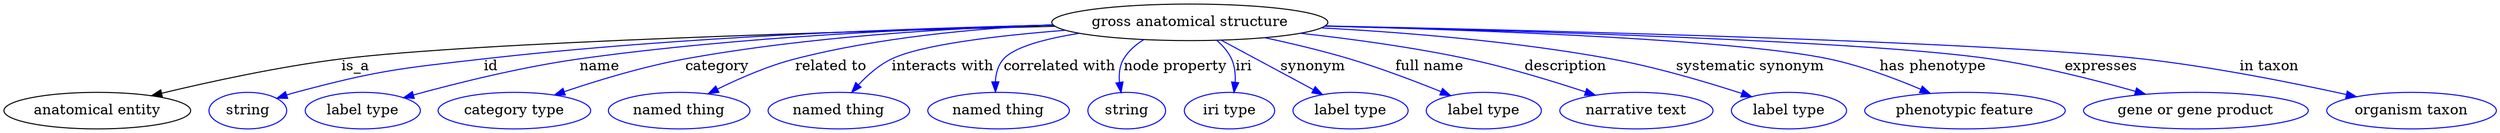digraph {
	graph [bb="0,0,1991.8,123"];
	node [label="\N"];
	"gross anatomical structure"	 [height=0.5,
		label="gross anatomical structure",
		pos="950.14,105",
		width=2.8886];
	"anatomical entity"	 [height=0.5,
		pos="72.144,18",
		width=2.004];
	"gross anatomical structure" -> "anatomical entity"	 [label=is_a,
		lp="282.14,61.5",
		pos="e,117.06,32.232 847.34,102.04 685.61,96.967 379.08,85.526 271.14,69 221.58,61.412 166.44,46.777 126.79,35.124"];
	id	 [color=blue,
		height=0.5,
		label=string,
		pos="193.14,18",
		width=0.84854];
	"gross anatomical structure" -> id	 [color=blue,
		label=id,
		lp="394.64,61.5",
		pos="e,216.93,29.705 846.81,102.83 733.92,99.429 547.96,90.777 389.14,69 318.93,59.372 300.51,58 233.14,36 230.88,35.262 228.58,34.436 \
226.28,33.555",
		style=solid];
	name	 [color=blue,
		height=0.5,
		label="label type",
		pos="287.14,18",
		width=1.2638];
	"gross anatomical structure" -> name	 [color=blue,
		label=name,
		lp="484.64,61.5",
		pos="e,321.19,29.946 846.76,102.62 748.92,99.105 598.22,90.422 469.14,69 421.06,61.02 367.5,45.131 331.01,33.198",
		style=solid];
	category	 [color=blue,
		height=0.5,
		label="category type",
		pos="409.14,18",
		width=1.6249];
	"gross anatomical structure" -> category	 [color=blue,
		label=category,
		lp="580.64,61.5",
		pos="e,443.75,32.587 852.49,98.749 754.81,92.011 611.49,80.674 557.14,69 521.33,61.308 482.21,47.581 453.19,36.305",
		style=solid];
	"related to"	 [color=blue,
		height=0.5,
		label="named thing",
		pos="541.14,18",
		width=1.5346];
	"gross anatomical structure" -> "related to"	 [color=blue,
		label="related to",
		lp="672.14,61.5",
		pos="e,567.77,34.032 855.87,97.292 781.54,90.571 684.27,80.17 646.14,69 621.97,61.917 596.51,49.687 576.72,38.979",
		style=solid];
	"interacts with"	 [color=blue,
		height=0.5,
		label="named thing",
		pos="669.14,18",
		width=1.5346];
	"gross anatomical structure" -> "interacts with"	 [color=blue,
		label="interacts with",
		lp="760.14,61.5",
		pos="e,682.81,35.512 859.49,96.129 807.07,89.935 746.91,80.688 723.14,69 710.54,62.803 698.89,52.651 689.66,43.029",
		style=solid];
	"correlated with"	 [color=blue,
		height=0.5,
		label="named thing",
		pos="797.14,18",
		width=1.5346];
	"gross anatomical structure" -> "correlated with"	 [color=blue,
		label="correlated with",
		lp="850.14,61.5",
		pos="e,796.94,36.273 873.6,92.743 845.78,86.813 818.79,78.828 809.14,69 803.23,62.974 800.03,54.614 798.35,46.405",
		style=solid];
	"node property"	 [color=blue,
		height=0.5,
		label=string,
		pos="901.14,18",
		width=0.84854];
	"gross anatomical structure" -> "node property"	 [color=blue,
		label="node property",
		lp="936.14,61.5",
		pos="e,895.69,35.958 915.45,87.993 908.5,82.892 902.12,76.586 898.14,69 894.48,62.008 893.73,53.713 894.3,45.867",
		style=solid];
	iri	 [color=blue,
		height=0.5,
		label="iri type",
		pos="986.14,18",
		width=1.011];
	"gross anatomical structure" -> iri	 [color=blue,
		label=iri,
		lp="989.64,61.5",
		pos="e,985.52,36.08 966.92,87.099 971.2,81.647 975.38,75.395 978.14,69 981.23,61.875 983.14,53.732 984.32,46.076",
		style=solid];
	synonym	 [color=blue,
		height=0.5,
		label="label type",
		pos="1086.1,18",
		width=1.2638];
	"gross anatomical structure" -> synonym	 [color=blue,
		label=synonym,
		lp="1052.6,61.5",
		pos="e,1062.2,33.329 977.34,87.603 999.33,73.533 1030.4,53.68 1053.7,38.776",
		style=solid];
	"full name"	 [color=blue,
		height=0.5,
		label="label type",
		pos="1195.1,18",
		width=1.2638];
	"gross anatomical structure" -> "full name"	 [color=blue,
		label="full name",
		lp="1143.6,61.5",
		pos="e,1166.9,32.268 1011.6,90.402 1034,84.504 1059.5,77.156 1082.1,69 1107.9,59.74 1136,47.093 1157.7,36.711",
		style=solid];
	description	 [color=blue,
		height=0.5,
		label="narrative text",
		pos="1316.1,18",
		width=1.6068];
	"gross anatomical structure" -> description	 [color=blue,
		label=description,
		lp="1252.6,61.5",
		pos="e,1281.4,32.525 1036.5,94.926 1078.5,89.074 1129.3,80.543 1174.1,69 1207.6,60.38 1244.3,47.097 1272,36.249",
		style=solid];
	"systematic synonym"	 [color=blue,
		height=0.5,
		label="label type",
		pos="1437.1,18",
		width=1.2638];
	"gross anatomical structure" -> "systematic synonym"	 [color=blue,
		label="systematic synonym",
		lp="1394.1,61.5",
		pos="e,1405.5,31.036 1050.6,100.1 1118.1,95.385 1208.7,86.298 1287.1,69 1324.8,60.697 1366.2,46.199 1395.9,34.778",
		style=solid];
	"has phenotype"	 [color=blue,
		height=0.5,
		label="phenotypic feature",
		pos="1577.1,18",
		width=2.1304];
	"gross anatomical structure" -> "has phenotype"	 [color=blue,
		label="has phenotype",
		lp="1539.6,61.5",
		pos="e,1545.5,34.468 1052.3,101.58 1177,96.718 1380.5,86.422 1454.1,69 1482.5,62.291 1512.8,49.814 1536.2,38.881",
		style=solid];
	expresses	 [color=blue,
		height=0.5,
		label="gene or gene product",
		pos="1757.1,18",
		width=2.3651];
	"gross anatomical structure" -> expresses	 [color=blue,
		label=expresses,
		lp="1673.1,61.5",
		pos="e,1714.2,33.582 1052.9,102.01 1205.4,97.078 1484.3,86.065 1583.1,69 1624.6,61.835 1670.3,48.229 1704.4,36.871",
		style=solid];
	"in taxon"	 [color=blue,
		height=0.5,
		label="organism taxon",
		pos="1926.1,18",
		width=1.8234];
	"gross anatomical structure" -> "in taxon"	 [color=blue,
		label="in taxon",
		lp="1806.6,61.5",
		pos="e,1880.5,31.025 1053,102.27 1229,97.229 1580.6,85.461 1703.1,69 1761,61.231 1825.8,45.586 1870.7,33.662",
		style=solid];
}
